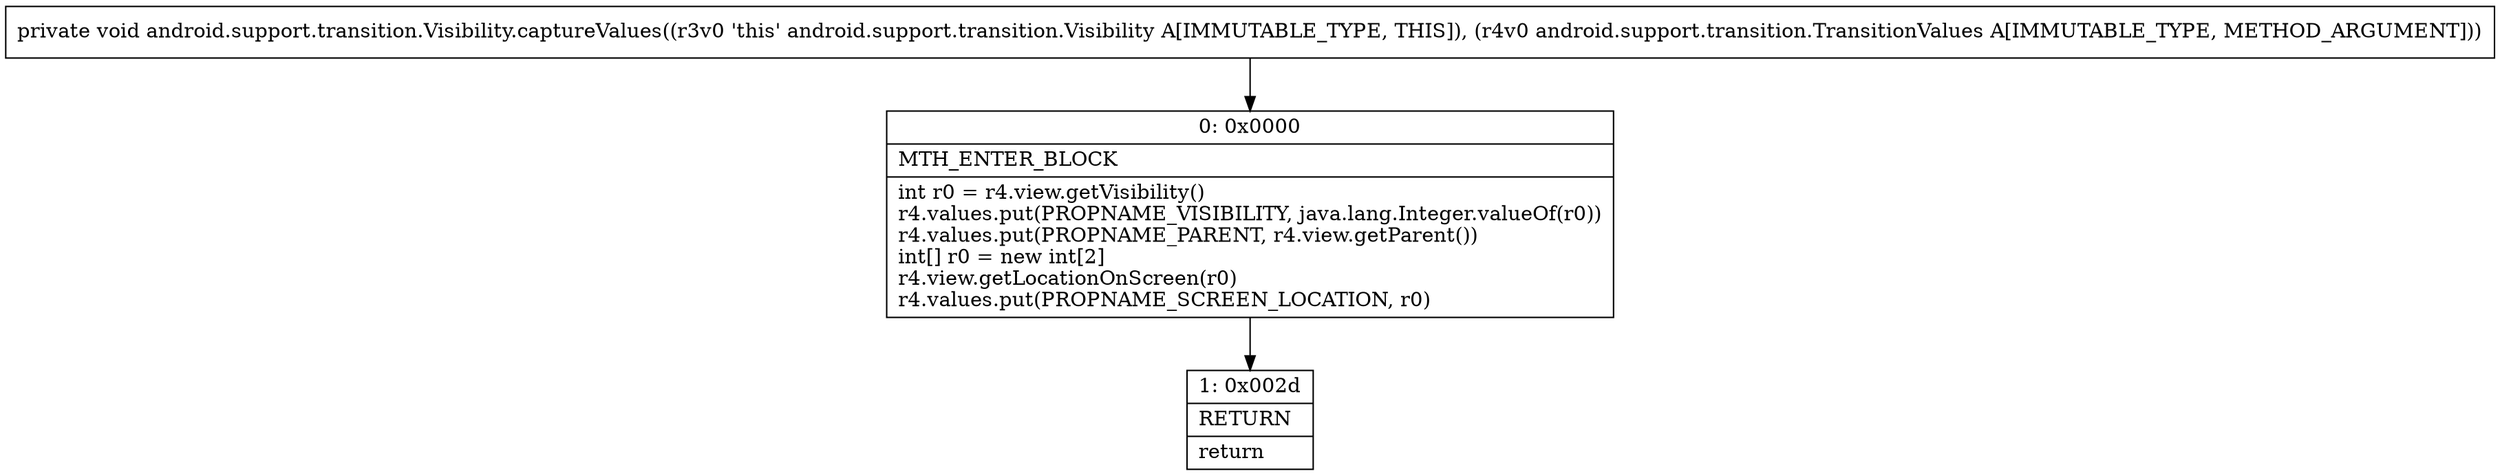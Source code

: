 digraph "CFG forandroid.support.transition.Visibility.captureValues(Landroid\/support\/transition\/TransitionValues;)V" {
Node_0 [shape=record,label="{0\:\ 0x0000|MTH_ENTER_BLOCK\l|int r0 = r4.view.getVisibility()\lr4.values.put(PROPNAME_VISIBILITY, java.lang.Integer.valueOf(r0))\lr4.values.put(PROPNAME_PARENT, r4.view.getParent())\lint[] r0 = new int[2]\lr4.view.getLocationOnScreen(r0)\lr4.values.put(PROPNAME_SCREEN_LOCATION, r0)\l}"];
Node_1 [shape=record,label="{1\:\ 0x002d|RETURN\l|return\l}"];
MethodNode[shape=record,label="{private void android.support.transition.Visibility.captureValues((r3v0 'this' android.support.transition.Visibility A[IMMUTABLE_TYPE, THIS]), (r4v0 android.support.transition.TransitionValues A[IMMUTABLE_TYPE, METHOD_ARGUMENT])) }"];
MethodNode -> Node_0;
Node_0 -> Node_1;
}

